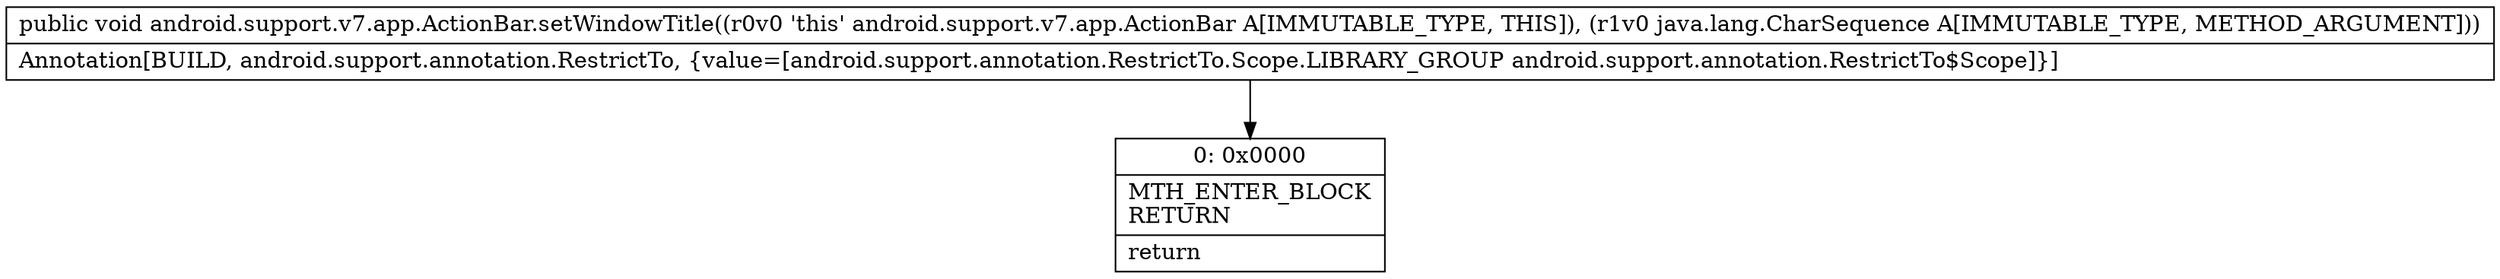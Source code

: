 digraph "CFG forandroid.support.v7.app.ActionBar.setWindowTitle(Ljava\/lang\/CharSequence;)V" {
Node_0 [shape=record,label="{0\:\ 0x0000|MTH_ENTER_BLOCK\lRETURN\l|return\l}"];
MethodNode[shape=record,label="{public void android.support.v7.app.ActionBar.setWindowTitle((r0v0 'this' android.support.v7.app.ActionBar A[IMMUTABLE_TYPE, THIS]), (r1v0 java.lang.CharSequence A[IMMUTABLE_TYPE, METHOD_ARGUMENT]))  | Annotation[BUILD, android.support.annotation.RestrictTo, \{value=[android.support.annotation.RestrictTo.Scope.LIBRARY_GROUP android.support.annotation.RestrictTo$Scope]\}]\l}"];
MethodNode -> Node_0;
}

